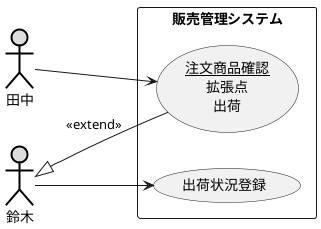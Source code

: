 @startuml 演習２－５
left to right direction
actor 田中 #DDDDDD;line:black;line.bold;
actor 鈴木 #DDDDDD;line:black;line.bold;
    rectangle 販売管理システム {
        usecase (<u>注文商品確認</u>\n拡張点\n出荷)as input
        usecase 出荷状況登録
    }
田中 --> input
鈴木  <|-- (input) :<< extend >>
鈴木 --> 出荷状況登録
@enduml